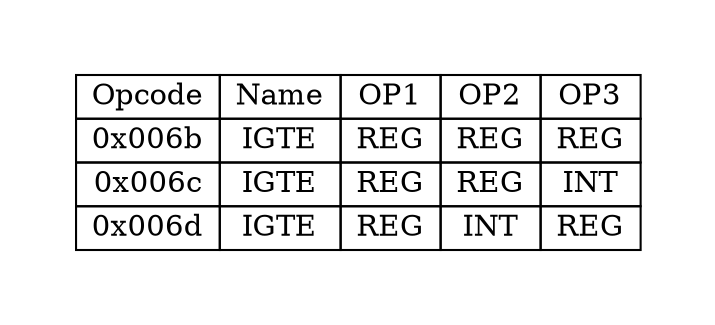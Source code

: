 digraph{
graph [pad="0.5", nodesep="0.5", ranksep="2" ]
node[shape=plain]
Foo [label=<
<table border="0" cellborder="1" cellspacing="0">
<tr><td> Opcode </td> <td> Name </td> <td> OP1 </td><td> OP2 </td><td> OP3 </td> </tr>
<tr><td> 0x006b </td><td> IGTE </td><td> REG </td><td> REG </td><td> REG </td> </tr>
<tr><td> 0x006c </td><td> IGTE </td><td> REG </td><td> REG </td><td> INT </td> </tr>
<tr><td> 0x006d </td><td> IGTE </td><td> REG </td><td> INT </td><td> REG </td> </tr>
</table>>];
}
